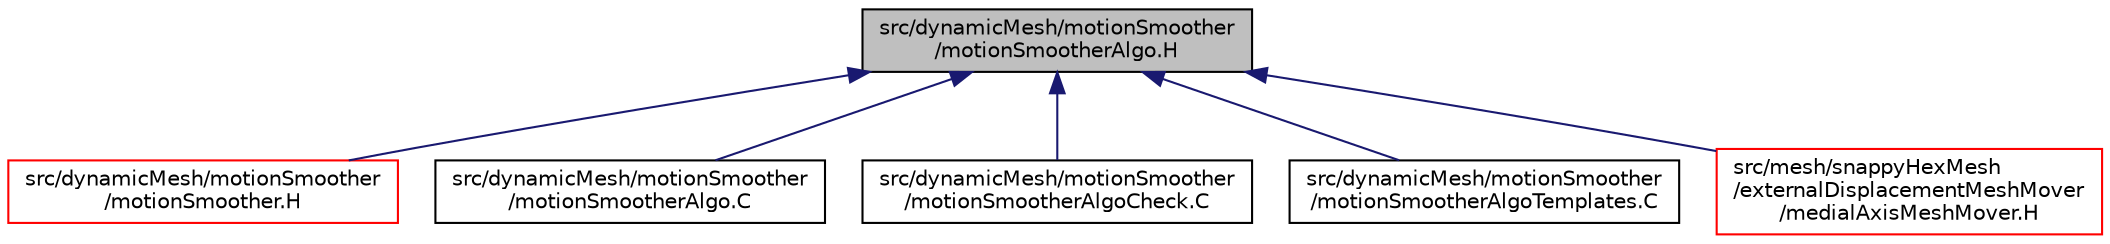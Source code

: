 digraph "src/dynamicMesh/motionSmoother/motionSmootherAlgo.H"
{
  bgcolor="transparent";
  edge [fontname="Helvetica",fontsize="10",labelfontname="Helvetica",labelfontsize="10"];
  node [fontname="Helvetica",fontsize="10",shape=record];
  Node298 [label="src/dynamicMesh/motionSmoother\l/motionSmootherAlgo.H",height=0.2,width=0.4,color="black", fillcolor="grey75", style="filled", fontcolor="black"];
  Node298 -> Node299 [dir="back",color="midnightblue",fontsize="10",style="solid",fontname="Helvetica"];
  Node299 [label="src/dynamicMesh/motionSmoother\l/motionSmoother.H",height=0.2,width=0.4,color="red",URL="$a00587.html"];
  Node298 -> Node310 [dir="back",color="midnightblue",fontsize="10",style="solid",fontname="Helvetica"];
  Node310 [label="src/dynamicMesh/motionSmoother\l/motionSmootherAlgo.C",height=0.2,width=0.4,color="black",URL="$a00590.html"];
  Node298 -> Node311 [dir="back",color="midnightblue",fontsize="10",style="solid",fontname="Helvetica"];
  Node311 [label="src/dynamicMesh/motionSmoother\l/motionSmootherAlgoCheck.C",height=0.2,width=0.4,color="black",URL="$a00596.html"];
  Node298 -> Node312 [dir="back",color="midnightblue",fontsize="10",style="solid",fontname="Helvetica"];
  Node312 [label="src/dynamicMesh/motionSmoother\l/motionSmootherAlgoTemplates.C",height=0.2,width=0.4,color="black",URL="$a00599.html"];
  Node298 -> Node313 [dir="back",color="midnightblue",fontsize="10",style="solid",fontname="Helvetica"];
  Node313 [label="src/mesh/snappyHexMesh\l/externalDisplacementMeshMover\l/medialAxisMeshMover.H",height=0.2,width=0.4,color="red",URL="$a07718.html"];
}
